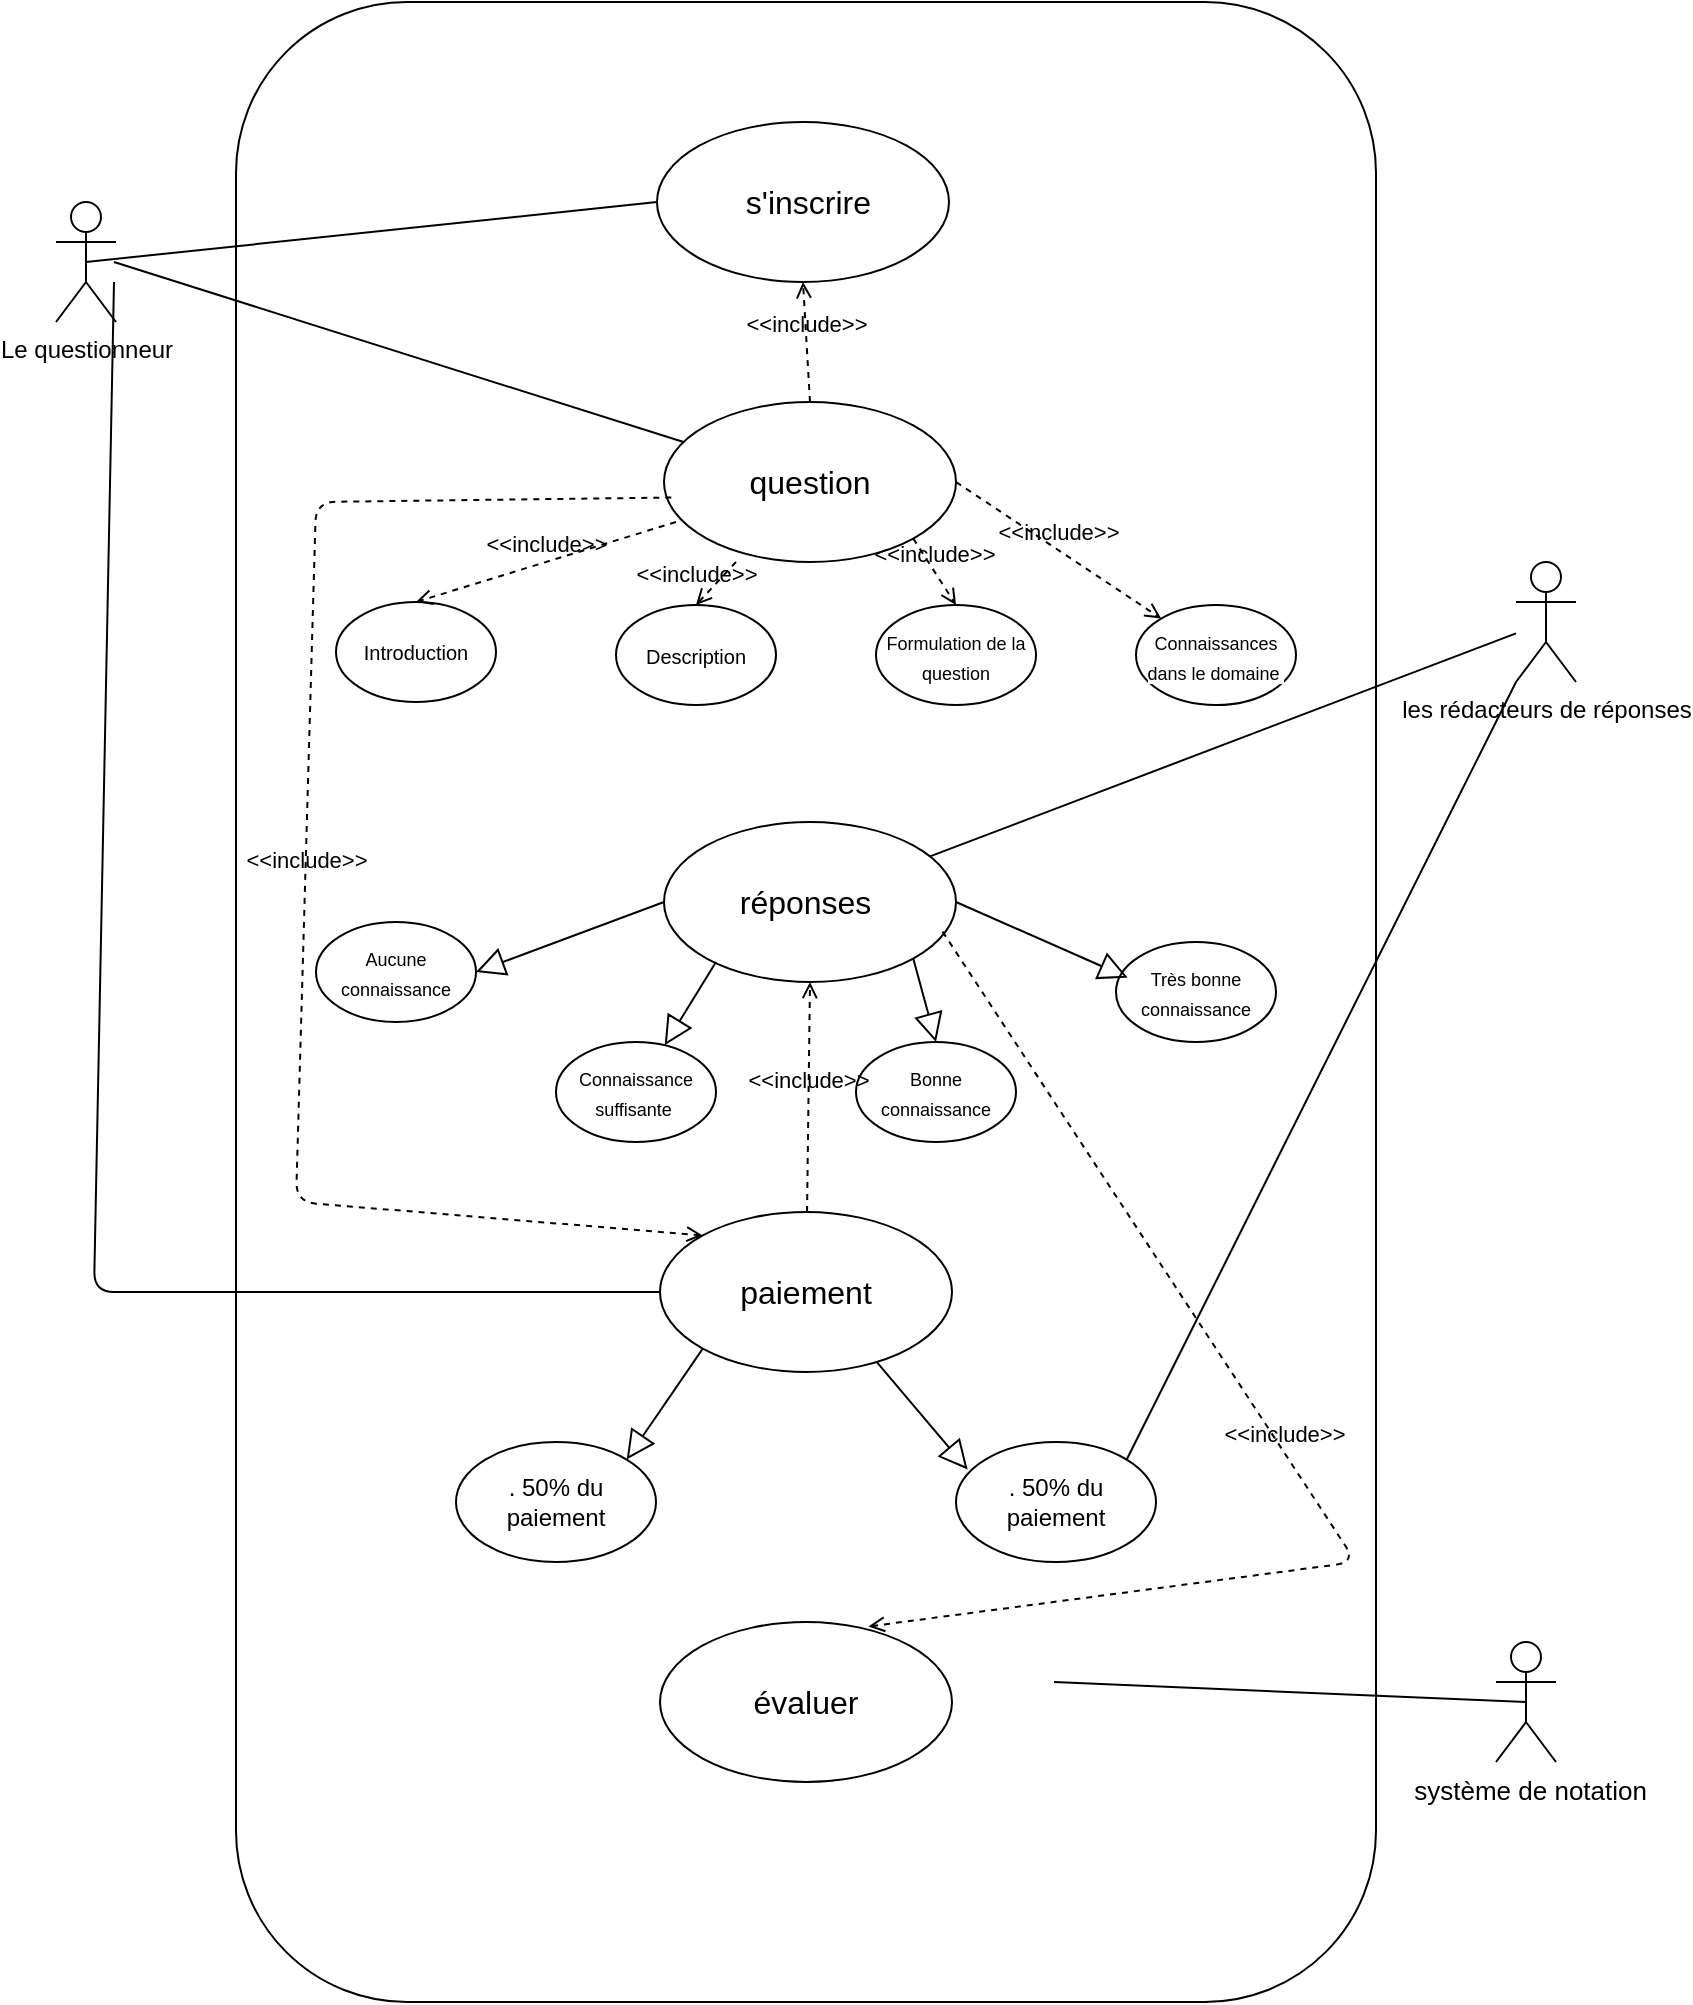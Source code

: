 <mxfile version="14.1.8" type="github">
  <diagram id="WiKokyTCYNXuGyKHd6Tl" name="Page-1">
    <mxGraphModel dx="925" dy="1647" grid="1" gridSize="10" guides="1" tooltips="1" connect="1" arrows="1" fold="1" page="1" pageScale="1" pageWidth="827" pageHeight="1169" math="0" shadow="0">
      <root>
        <mxCell id="0" />
        <mxCell id="1" parent="0" />
        <mxCell id="_CNV39crZy8nKEtS99_c-34" value="" style="rounded=1;whiteSpace=wrap;html=1;" vertex="1" parent="1">
          <mxGeometry x="571" y="-1090" width="570" height="1000" as="geometry" />
        </mxCell>
        <mxCell id="_CNV39crZy8nKEtS99_c-2" value="Le questionneur" style="shape=umlActor;verticalLabelPosition=bottom;verticalAlign=top;html=1;outlineConnect=0;" vertex="1" parent="1">
          <mxGeometry x="481" y="-990" width="30" height="60" as="geometry" />
        </mxCell>
        <mxCell id="_CNV39crZy8nKEtS99_c-3" value="les rédacteurs de réponses" style="shape=umlActor;verticalLabelPosition=bottom;verticalAlign=top;html=1;outlineConnect=0;" vertex="1" parent="1">
          <mxGeometry x="1211" y="-810" width="30" height="60" as="geometry" />
        </mxCell>
        <mxCell id="_CNV39crZy8nKEtS99_c-4" value="&lt;span style=&quot;font-family: &amp;#34;nunito sans&amp;#34; , sans-serif ; background-color: rgb(255 , 255 , 255)&quot;&gt;&lt;font style=&quot;font-size: 13px&quot;&gt;&amp;nbsp;système de notation&lt;/font&gt;&lt;/span&gt;" style="shape=umlActor;verticalLabelPosition=bottom;verticalAlign=top;html=1;outlineConnect=0;" vertex="1" parent="1">
          <mxGeometry x="1201" y="-270" width="30" height="60" as="geometry" />
        </mxCell>
        <mxCell id="_CNV39crZy8nKEtS99_c-5" value="&lt;span style=&quot;font-family: &amp;#34;nunito sans&amp;#34; , sans-serif ; font-size: 16px ; background-color: rgb(255 , 255 , 255)&quot;&gt;&amp;nbsp;s&#39;inscrire&lt;/span&gt;" style="ellipse;whiteSpace=wrap;html=1;" vertex="1" parent="1">
          <mxGeometry x="781.5" y="-1030" width="146" height="80" as="geometry" />
        </mxCell>
        <mxCell id="_CNV39crZy8nKEtS99_c-6" value="&lt;span style=&quot;font-family: &amp;#34;nunito sans&amp;#34; , sans-serif ; font-size: 16px ; background-color: rgb(255 , 255 , 255)&quot;&gt;question&lt;/span&gt;" style="ellipse;whiteSpace=wrap;html=1;" vertex="1" parent="1">
          <mxGeometry x="785" y="-890" width="146" height="80" as="geometry" />
        </mxCell>
        <mxCell id="_CNV39crZy8nKEtS99_c-11" value="&amp;lt;&amp;lt;include&amp;gt;&amp;gt;" style="html=1;verticalAlign=bottom;labelBackgroundColor=none;endArrow=open;endFill=0;dashed=1;exitX=0.5;exitY=0;exitDx=0;exitDy=0;entryX=0.5;entryY=1;entryDx=0;entryDy=0;" edge="1" parent="1" source="_CNV39crZy8nKEtS99_c-6" target="_CNV39crZy8nKEtS99_c-5">
          <mxGeometry width="160" relative="1" as="geometry">
            <mxPoint x="681" y="-790" as="sourcePoint" />
            <mxPoint x="841" y="-790" as="targetPoint" />
          </mxGeometry>
        </mxCell>
        <mxCell id="_CNV39crZy8nKEtS99_c-12" value="&lt;span style=&quot;font-family: &amp;#34;nunito sans&amp;#34; , sans-serif ; background-color: rgb(255 , 255 , 255)&quot;&gt;&lt;font style=&quot;font-size: 10px&quot;&gt;Introduction&lt;/font&gt;&lt;/span&gt;" style="ellipse;whiteSpace=wrap;html=1;" vertex="1" parent="1">
          <mxGeometry x="621" y="-790" width="80" height="50" as="geometry" />
        </mxCell>
        <mxCell id="_CNV39crZy8nKEtS99_c-13" value="&lt;span style=&quot;font-family: &amp;#34;nunito sans&amp;#34; , sans-serif ; background-color: rgb(255 , 255 , 255) ; font-size: 10px&quot;&gt;Description&lt;/span&gt;" style="ellipse;whiteSpace=wrap;html=1;" vertex="1" parent="1">
          <mxGeometry x="761" y="-788.5" width="80" height="50" as="geometry" />
        </mxCell>
        <mxCell id="_CNV39crZy8nKEtS99_c-14" value="&lt;span style=&quot;font-family: &amp;#34;nunito sans&amp;#34; , sans-serif ; background-color: rgb(255 , 255 , 255) ; font-size: 9px&quot;&gt;Formulation de la question&lt;/span&gt;" style="ellipse;whiteSpace=wrap;html=1;" vertex="1" parent="1">
          <mxGeometry x="891" y="-788.5" width="80" height="50" as="geometry" />
        </mxCell>
        <mxCell id="_CNV39crZy8nKEtS99_c-15" value="&lt;span style=&quot;font-family: &amp;#34;nunito sans&amp;#34; , sans-serif ; background-color: rgb(255 , 255 , 255) ; font-size: 9px&quot;&gt;Connaissances dans le domaine&amp;nbsp;&lt;/span&gt;" style="ellipse;whiteSpace=wrap;html=1;" vertex="1" parent="1">
          <mxGeometry x="1021" y="-788.5" width="80" height="50" as="geometry" />
        </mxCell>
        <mxCell id="_CNV39crZy8nKEtS99_c-16" value="&amp;lt;&amp;lt;include&amp;gt;&amp;gt;" style="html=1;verticalAlign=bottom;labelBackgroundColor=none;endArrow=open;endFill=0;dashed=1;entryX=0.5;entryY=0;entryDx=0;entryDy=0;exitX=0.041;exitY=0.75;exitDx=0;exitDy=0;exitPerimeter=0;" edge="1" parent="1" source="_CNV39crZy8nKEtS99_c-6" target="_CNV39crZy8nKEtS99_c-12">
          <mxGeometry width="160" relative="1" as="geometry">
            <mxPoint x="781" y="-810" as="sourcePoint" />
            <mxPoint x="621" y="-810" as="targetPoint" />
          </mxGeometry>
        </mxCell>
        <mxCell id="_CNV39crZy8nKEtS99_c-17" value="&amp;lt;&amp;lt;include&amp;gt;&amp;gt;" style="html=1;verticalAlign=bottom;labelBackgroundColor=none;endArrow=open;endFill=0;dashed=1;exitX=0.5;exitY=0;exitDx=0;exitDy=0;entryX=0.5;entryY=0;entryDx=0;entryDy=0;" edge="1" parent="1" target="_CNV39crZy8nKEtS99_c-13">
          <mxGeometry x="0.676" y="-4" width="160" relative="1" as="geometry">
            <mxPoint x="821" y="-810" as="sourcePoint" />
            <mxPoint x="671" y="-780" as="targetPoint" />
            <mxPoint as="offset" />
          </mxGeometry>
        </mxCell>
        <mxCell id="_CNV39crZy8nKEtS99_c-18" value="&amp;lt;&amp;lt;include&amp;gt;&amp;gt;" style="html=1;verticalAlign=bottom;labelBackgroundColor=none;endArrow=open;endFill=0;dashed=1;entryX=0.5;entryY=0;entryDx=0;entryDy=0;exitX=1;exitY=1;exitDx=0;exitDy=0;" edge="1" parent="1" source="_CNV39crZy8nKEtS99_c-6" target="_CNV39crZy8nKEtS99_c-14">
          <mxGeometry width="160" relative="1" as="geometry">
            <mxPoint x="927.5" y="-820" as="sourcePoint" />
            <mxPoint x="1057.486" y="-860" as="targetPoint" />
          </mxGeometry>
        </mxCell>
        <mxCell id="_CNV39crZy8nKEtS99_c-19" value="&amp;lt;&amp;lt;include&amp;gt;&amp;gt;" style="html=1;verticalAlign=bottom;labelBackgroundColor=none;endArrow=open;endFill=0;dashed=1;exitX=1;exitY=0.5;exitDx=0;exitDy=0;" edge="1" parent="1" source="_CNV39crZy8nKEtS99_c-6" target="_CNV39crZy8nKEtS99_c-15">
          <mxGeometry width="160" relative="1" as="geometry">
            <mxPoint x="961" y="-850" as="sourcePoint" />
            <mxPoint x="1090.986" y="-890" as="targetPoint" />
          </mxGeometry>
        </mxCell>
        <mxCell id="_CNV39crZy8nKEtS99_c-21" value="&lt;span style=&quot;background-color: rgb(255 , 255 , 255)&quot;&gt;&lt;font face=&quot;nunito sans, sans-serif&quot;&gt;&lt;span style=&quot;font-size: 16px&quot;&gt;réponses&amp;nbsp;&lt;/span&gt;&lt;/font&gt;&lt;/span&gt;" style="ellipse;whiteSpace=wrap;html=1;" vertex="1" parent="1">
          <mxGeometry x="785" y="-680" width="146" height="80" as="geometry" />
        </mxCell>
        <mxCell id="_CNV39crZy8nKEtS99_c-22" value="&lt;span style=&quot;font-family: &amp;#34;nunito sans&amp;#34; , sans-serif ; background-color: rgb(255 , 255 , 255) ; font-size: 9px&quot;&gt;Aucune connaissance&lt;/span&gt;" style="ellipse;whiteSpace=wrap;html=1;" vertex="1" parent="1">
          <mxGeometry x="611" y="-630" width="80" height="50" as="geometry" />
        </mxCell>
        <mxCell id="_CNV39crZy8nKEtS99_c-23" value="&lt;span style=&quot;font-family: &amp;#34;nunito sans&amp;#34; , sans-serif ; background-color: rgb(255 , 255 , 255) ; font-size: 9px&quot;&gt;Connaissance suffisante&amp;nbsp;&lt;/span&gt;" style="ellipse;whiteSpace=wrap;html=1;" vertex="1" parent="1">
          <mxGeometry x="731" y="-570" width="80" height="50" as="geometry" />
        </mxCell>
        <mxCell id="_CNV39crZy8nKEtS99_c-24" value="&lt;span style=&quot;font-family: &amp;#34;nunito sans&amp;#34; , sans-serif ; background-color: rgb(255 , 255 , 255) ; font-size: 9px&quot;&gt;Bonne connaissance&lt;/span&gt;" style="ellipse;whiteSpace=wrap;html=1;" vertex="1" parent="1">
          <mxGeometry x="881" y="-570" width="80" height="50" as="geometry" />
        </mxCell>
        <mxCell id="_CNV39crZy8nKEtS99_c-25" value="&lt;span style=&quot;font-family: &amp;#34;nunito sans&amp;#34; , sans-serif ; background-color: rgb(255 , 255 , 255) ; font-size: 9px&quot;&gt;Très bonne connaissance&lt;/span&gt;" style="ellipse;whiteSpace=wrap;html=1;" vertex="1" parent="1">
          <mxGeometry x="1011" y="-620" width="80" height="50" as="geometry" />
        </mxCell>
        <mxCell id="_CNV39crZy8nKEtS99_c-28" value="" style="edgeStyle=none;html=1;endArrow=block;endFill=0;endSize=12;verticalAlign=bottom;exitX=0;exitY=0.5;exitDx=0;exitDy=0;entryX=1;entryY=0.5;entryDx=0;entryDy=0;" edge="1" parent="1" source="_CNV39crZy8nKEtS99_c-21" target="_CNV39crZy8nKEtS99_c-22">
          <mxGeometry width="160" relative="1" as="geometry">
            <mxPoint x="611" y="-670" as="sourcePoint" />
            <mxPoint x="771" y="-670" as="targetPoint" />
          </mxGeometry>
        </mxCell>
        <mxCell id="_CNV39crZy8nKEtS99_c-29" value="" style="edgeStyle=none;html=1;endArrow=block;endFill=0;endSize=12;verticalAlign=bottom;exitX=0;exitY=0.5;exitDx=0;exitDy=0;" edge="1" parent="1" target="_CNV39crZy8nKEtS99_c-23">
          <mxGeometry width="160" relative="1" as="geometry">
            <mxPoint x="811" y="-610" as="sourcePoint" />
            <mxPoint x="717" y="-575" as="targetPoint" />
          </mxGeometry>
        </mxCell>
        <mxCell id="_CNV39crZy8nKEtS99_c-30" value="" style="edgeStyle=none;html=1;endArrow=block;endFill=0;endSize=12;verticalAlign=bottom;exitX=1;exitY=1;exitDx=0;exitDy=0;entryX=0.5;entryY=0;entryDx=0;entryDy=0;" edge="1" parent="1" source="_CNV39crZy8nKEtS99_c-21" target="_CNV39crZy8nKEtS99_c-24">
          <mxGeometry width="160" relative="1" as="geometry">
            <mxPoint x="1005" y="-630" as="sourcePoint" />
            <mxPoint x="911" y="-595" as="targetPoint" />
          </mxGeometry>
        </mxCell>
        <mxCell id="_CNV39crZy8nKEtS99_c-31" value="" style="edgeStyle=none;html=1;endArrow=block;endFill=0;endSize=12;verticalAlign=bottom;exitX=1;exitY=0.5;exitDx=0;exitDy=0;entryX=0.073;entryY=0.356;entryDx=0;entryDy=0;entryPerimeter=0;" edge="1" parent="1" source="_CNV39crZy8nKEtS99_c-21" target="_CNV39crZy8nKEtS99_c-25">
          <mxGeometry width="160" relative="1" as="geometry">
            <mxPoint x="1098" y="-680" as="sourcePoint" />
            <mxPoint x="1004" y="-645" as="targetPoint" />
          </mxGeometry>
        </mxCell>
        <mxCell id="_CNV39crZy8nKEtS99_c-35" value="&lt;font face=&quot;nunito sans, sans-serif&quot;&gt;&lt;span style=&quot;font-size: 16px&quot;&gt;paiement&lt;/span&gt;&lt;/font&gt;" style="ellipse;whiteSpace=wrap;html=1;" vertex="1" parent="1">
          <mxGeometry x="783" y="-485" width="146" height="80" as="geometry" />
        </mxCell>
        <mxCell id="_CNV39crZy8nKEtS99_c-39" value="&lt;span style=&quot;font-family: &amp;#34;nunito sans&amp;#34; , sans-serif ; background-color: rgb(255 , 255 , 255)&quot;&gt;. 50% du paiement&lt;/span&gt;" style="ellipse;whiteSpace=wrap;html=1;" vertex="1" parent="1">
          <mxGeometry x="681" y="-370" width="100" height="60" as="geometry" />
        </mxCell>
        <mxCell id="_CNV39crZy8nKEtS99_c-41" value="&lt;span style=&quot;font-family: &amp;#34;nunito sans&amp;#34; , sans-serif ; background-color: rgb(255 , 255 , 255)&quot;&gt;. 50% du paiement&lt;/span&gt;" style="ellipse;whiteSpace=wrap;html=1;" vertex="1" parent="1">
          <mxGeometry x="931" y="-370" width="100" height="60" as="geometry" />
        </mxCell>
        <mxCell id="_CNV39crZy8nKEtS99_c-43" value="&amp;lt;&amp;lt;include&amp;gt;&amp;gt;" style="edgeStyle=none;html=1;endArrow=open;verticalAlign=bottom;dashed=1;labelBackgroundColor=none;entryX=0;entryY=0;entryDx=0;entryDy=0;exitX=0.025;exitY=0.597;exitDx=0;exitDy=0;exitPerimeter=0;" edge="1" parent="1" source="_CNV39crZy8nKEtS99_c-6" target="_CNV39crZy8nKEtS99_c-35">
          <mxGeometry width="160" relative="1" as="geometry">
            <mxPoint x="561" y="-670" as="sourcePoint" />
            <mxPoint x="721" y="-670" as="targetPoint" />
            <Array as="points">
              <mxPoint x="611" y="-840" />
              <mxPoint x="601" y="-490" />
            </Array>
          </mxGeometry>
        </mxCell>
        <mxCell id="_CNV39crZy8nKEtS99_c-48" value="" style="edgeStyle=none;html=1;endArrow=block;endFill=0;endSize=12;verticalAlign=bottom;exitX=0;exitY=1;exitDx=0;exitDy=0;entryX=1;entryY=0;entryDx=0;entryDy=0;" edge="1" parent="1" source="_CNV39crZy8nKEtS99_c-35" target="_CNV39crZy8nKEtS99_c-39">
          <mxGeometry width="160" relative="1" as="geometry">
            <mxPoint x="802" y="-370" as="sourcePoint" />
            <mxPoint x="887.84" y="-332.2" as="targetPoint" />
          </mxGeometry>
        </mxCell>
        <mxCell id="_CNV39crZy8nKEtS99_c-49" value="" style="edgeStyle=none;html=1;endArrow=block;endFill=0;endSize=12;verticalAlign=bottom;exitX=0.744;exitY=0.942;exitDx=0;exitDy=0;entryX=0.058;entryY=0.229;entryDx=0;entryDy=0;exitPerimeter=0;entryPerimeter=0;" edge="1" parent="1" source="_CNV39crZy8nKEtS99_c-35" target="_CNV39crZy8nKEtS99_c-41">
          <mxGeometry width="160" relative="1" as="geometry">
            <mxPoint x="814.381" y="-406.716" as="sourcePoint" />
            <mxPoint x="776.355" y="-351.213" as="targetPoint" />
          </mxGeometry>
        </mxCell>
        <mxCell id="_CNV39crZy8nKEtS99_c-52" value="&amp;lt;&amp;lt;include&amp;gt;&amp;gt;" style="edgeStyle=none;html=1;endArrow=open;verticalAlign=bottom;dashed=1;labelBackgroundColor=none;entryX=0.5;entryY=1;entryDx=0;entryDy=0;" edge="1" parent="1" source="_CNV39crZy8nKEtS99_c-35" target="_CNV39crZy8nKEtS99_c-21">
          <mxGeometry width="160" relative="1" as="geometry">
            <mxPoint x="856" y="-645" as="sourcePoint" />
            <mxPoint x="856" y="-580" as="targetPoint" />
          </mxGeometry>
        </mxCell>
        <mxCell id="_CNV39crZy8nKEtS99_c-59" value="&lt;span style=&quot;font-family: &amp;#34;nunito sans&amp;#34; , sans-serif ; font-size: 16px ; background-color: rgb(255 , 255 , 255)&quot;&gt;évaluer&lt;/span&gt;" style="ellipse;whiteSpace=wrap;html=1;" vertex="1" parent="1">
          <mxGeometry x="783" y="-280" width="146" height="80" as="geometry" />
        </mxCell>
        <mxCell id="_CNV39crZy8nKEtS99_c-62" value="&amp;lt;&amp;lt;include&amp;gt;&amp;gt;" style="edgeStyle=none;html=1;endArrow=open;verticalAlign=bottom;dashed=1;labelBackgroundColor=none;exitX=0.954;exitY=0.685;exitDx=0;exitDy=0;exitPerimeter=0;entryX=0.714;entryY=0.028;entryDx=0;entryDy=0;entryPerimeter=0;" edge="1" parent="1" source="_CNV39crZy8nKEtS99_c-21" target="_CNV39crZy8nKEtS99_c-59">
          <mxGeometry width="160" relative="1" as="geometry">
            <mxPoint x="991" y="-460" as="sourcePoint" />
            <mxPoint x="1151" y="-460" as="targetPoint" />
            <Array as="points">
              <mxPoint x="1131" y="-310" />
            </Array>
          </mxGeometry>
        </mxCell>
        <mxCell id="_CNV39crZy8nKEtS99_c-64" value="" style="edgeStyle=none;html=1;endArrow=none;verticalAlign=bottom;labelBackgroundColor=none;exitX=0.5;exitY=0.5;exitDx=0;exitDy=0;exitPerimeter=0;entryX=0;entryY=0.5;entryDx=0;entryDy=0;" edge="1" parent="1" source="_CNV39crZy8nKEtS99_c-2" target="_CNV39crZy8nKEtS99_c-5">
          <mxGeometry width="160" relative="1" as="geometry">
            <mxPoint x="610" y="-980" as="sourcePoint" />
            <mxPoint x="770" y="-980" as="targetPoint" />
          </mxGeometry>
        </mxCell>
        <mxCell id="_CNV39crZy8nKEtS99_c-65" value="" style="edgeStyle=none;html=1;endArrow=none;verticalAlign=bottom;labelBackgroundColor=none;" edge="1" parent="1" target="_CNV39crZy8nKEtS99_c-6">
          <mxGeometry width="160" relative="1" as="geometry">
            <mxPoint x="510" y="-960" as="sourcePoint" />
            <mxPoint x="750" y="-910" as="targetPoint" />
          </mxGeometry>
        </mxCell>
        <mxCell id="_CNV39crZy8nKEtS99_c-66" value="" style="edgeStyle=none;html=1;endArrow=none;verticalAlign=bottom;labelBackgroundColor=none;exitX=0;exitY=0.5;exitDx=0;exitDy=0;" edge="1" parent="1" source="_CNV39crZy8nKEtS99_c-35">
          <mxGeometry width="160" relative="1" as="geometry">
            <mxPoint x="400" y="-700" as="sourcePoint" />
            <mxPoint x="510" y="-950" as="targetPoint" />
            <Array as="points">
              <mxPoint x="500" y="-445" />
            </Array>
          </mxGeometry>
        </mxCell>
        <mxCell id="_CNV39crZy8nKEtS99_c-67" value="" style="edgeStyle=none;html=1;endArrow=none;verticalAlign=bottom;labelBackgroundColor=none;exitX=1;exitY=0;exitDx=0;exitDy=0;" edge="1" parent="1" source="_CNV39crZy8nKEtS99_c-41" target="_CNV39crZy8nKEtS99_c-3">
          <mxGeometry width="160" relative="1" as="geometry">
            <mxPoint x="1100" y="-520" as="sourcePoint" />
            <mxPoint x="1260" y="-520" as="targetPoint" />
          </mxGeometry>
        </mxCell>
        <mxCell id="_CNV39crZy8nKEtS99_c-68" value="" style="edgeStyle=none;html=1;endArrow=none;verticalAlign=bottom;labelBackgroundColor=none;" edge="1" parent="1" source="_CNV39crZy8nKEtS99_c-21" target="_CNV39crZy8nKEtS99_c-3">
          <mxGeometry width="160" relative="1" as="geometry">
            <mxPoint x="980" y="-700" as="sourcePoint" />
            <mxPoint x="1140" y="-700" as="targetPoint" />
          </mxGeometry>
        </mxCell>
        <mxCell id="_CNV39crZy8nKEtS99_c-69" value="" style="edgeStyle=none;html=1;endArrow=none;verticalAlign=bottom;labelBackgroundColor=none;entryX=0.5;entryY=0.5;entryDx=0;entryDy=0;entryPerimeter=0;" edge="1" parent="1" target="_CNV39crZy8nKEtS99_c-4">
          <mxGeometry width="160" relative="1" as="geometry">
            <mxPoint x="980" y="-250" as="sourcePoint" />
            <mxPoint x="1140" y="-250" as="targetPoint" />
          </mxGeometry>
        </mxCell>
      </root>
    </mxGraphModel>
  </diagram>
</mxfile>
